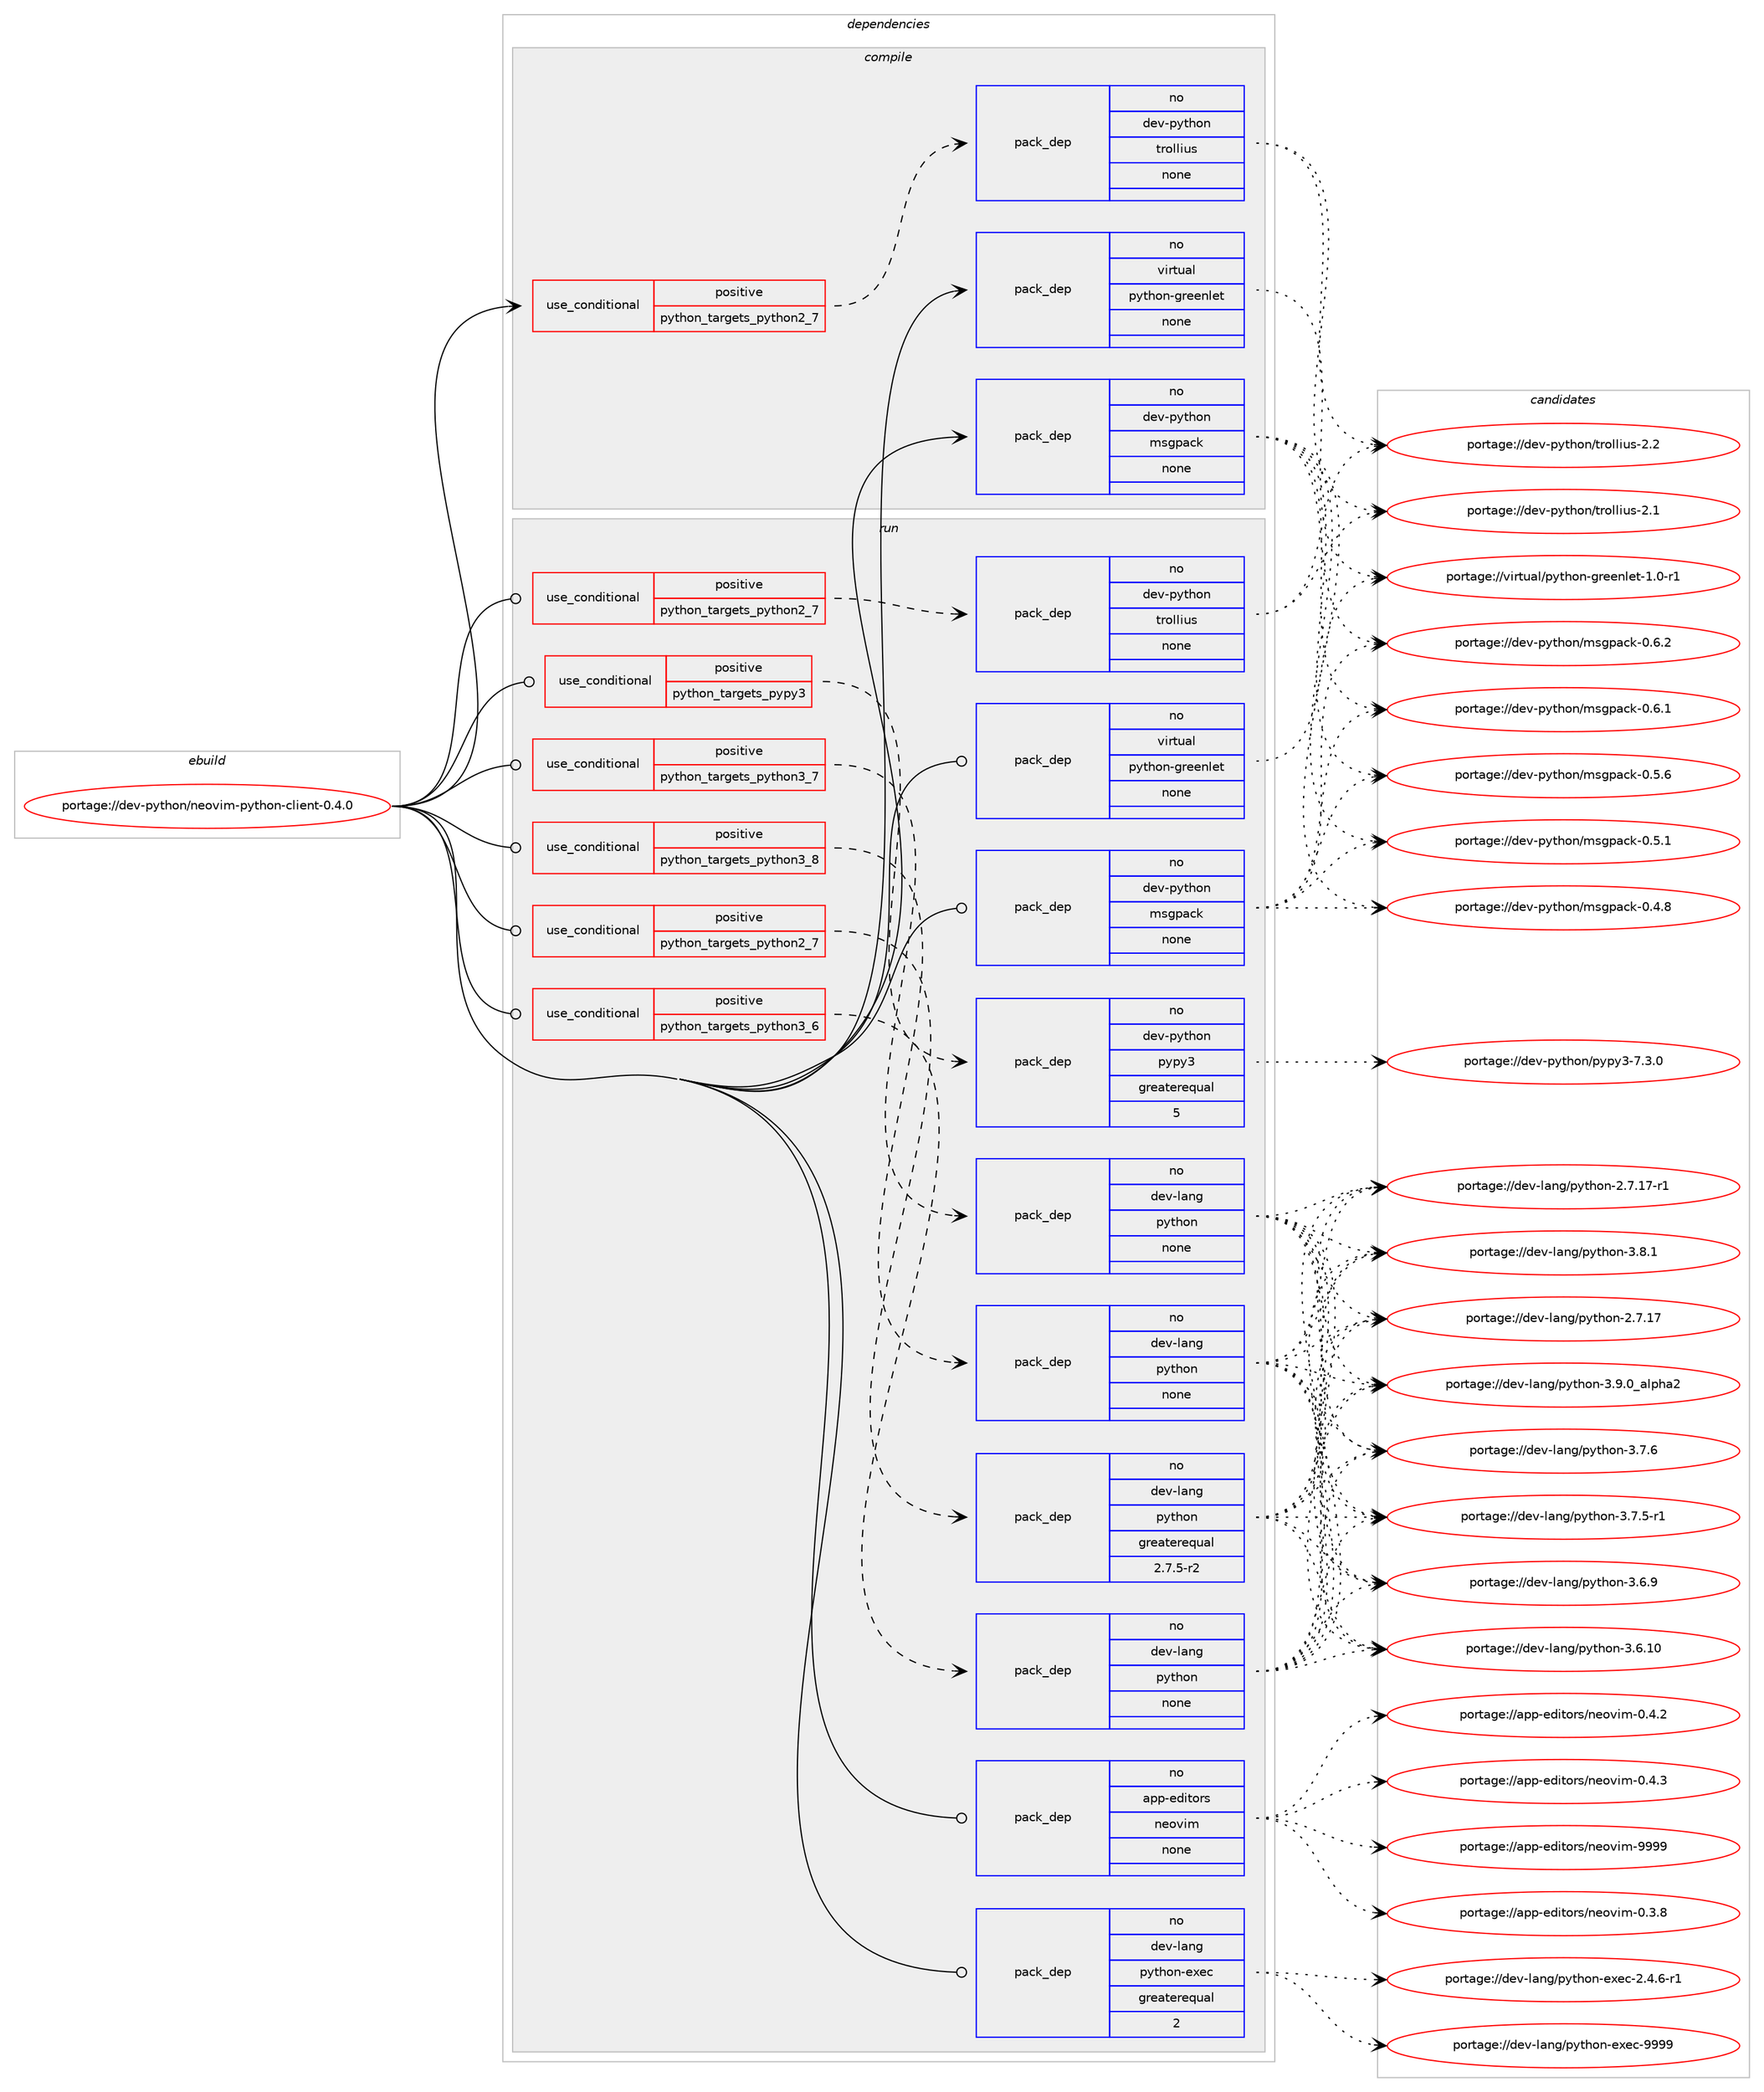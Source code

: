 digraph prolog {

# *************
# Graph options
# *************

newrank=true;
concentrate=true;
compound=true;
graph [rankdir=LR,fontname=Helvetica,fontsize=10,ranksep=1.5];#, ranksep=2.5, nodesep=0.2];
edge  [arrowhead=vee];
node  [fontname=Helvetica,fontsize=10];

# **********
# The ebuild
# **********

subgraph cluster_leftcol {
color=gray;
rank=same;
label=<<i>ebuild</i>>;
id [label="portage://dev-python/neovim-python-client-0.4.0", color=red, width=4, href="../dev-python/neovim-python-client-0.4.0.svg"];
}

# ****************
# The dependencies
# ****************

subgraph cluster_midcol {
color=gray;
label=<<i>dependencies</i>>;
subgraph cluster_compile {
fillcolor="#eeeeee";
style=filled;
label=<<i>compile</i>>;
subgraph cond112432 {
dependency448790 [label=<<TABLE BORDER="0" CELLBORDER="1" CELLSPACING="0" CELLPADDING="4"><TR><TD ROWSPAN="3" CELLPADDING="10">use_conditional</TD></TR><TR><TD>positive</TD></TR><TR><TD>python_targets_python2_7</TD></TR></TABLE>>, shape=none, color=red];
subgraph pack331378 {
dependency448791 [label=<<TABLE BORDER="0" CELLBORDER="1" CELLSPACING="0" CELLPADDING="4" WIDTH="220"><TR><TD ROWSPAN="6" CELLPADDING="30">pack_dep</TD></TR><TR><TD WIDTH="110">no</TD></TR><TR><TD>dev-python</TD></TR><TR><TD>trollius</TD></TR><TR><TD>none</TD></TR><TR><TD></TD></TR></TABLE>>, shape=none, color=blue];
}
dependency448790:e -> dependency448791:w [weight=20,style="dashed",arrowhead="vee"];
}
id:e -> dependency448790:w [weight=20,style="solid",arrowhead="vee"];
subgraph pack331379 {
dependency448792 [label=<<TABLE BORDER="0" CELLBORDER="1" CELLSPACING="0" CELLPADDING="4" WIDTH="220"><TR><TD ROWSPAN="6" CELLPADDING="30">pack_dep</TD></TR><TR><TD WIDTH="110">no</TD></TR><TR><TD>dev-python</TD></TR><TR><TD>msgpack</TD></TR><TR><TD>none</TD></TR><TR><TD></TD></TR></TABLE>>, shape=none, color=blue];
}
id:e -> dependency448792:w [weight=20,style="solid",arrowhead="vee"];
subgraph pack331380 {
dependency448793 [label=<<TABLE BORDER="0" CELLBORDER="1" CELLSPACING="0" CELLPADDING="4" WIDTH="220"><TR><TD ROWSPAN="6" CELLPADDING="30">pack_dep</TD></TR><TR><TD WIDTH="110">no</TD></TR><TR><TD>virtual</TD></TR><TR><TD>python-greenlet</TD></TR><TR><TD>none</TD></TR><TR><TD></TD></TR></TABLE>>, shape=none, color=blue];
}
id:e -> dependency448793:w [weight=20,style="solid",arrowhead="vee"];
}
subgraph cluster_compileandrun {
fillcolor="#eeeeee";
style=filled;
label=<<i>compile and run</i>>;
}
subgraph cluster_run {
fillcolor="#eeeeee";
style=filled;
label=<<i>run</i>>;
subgraph cond112433 {
dependency448794 [label=<<TABLE BORDER="0" CELLBORDER="1" CELLSPACING="0" CELLPADDING="4"><TR><TD ROWSPAN="3" CELLPADDING="10">use_conditional</TD></TR><TR><TD>positive</TD></TR><TR><TD>python_targets_pypy3</TD></TR></TABLE>>, shape=none, color=red];
subgraph pack331381 {
dependency448795 [label=<<TABLE BORDER="0" CELLBORDER="1" CELLSPACING="0" CELLPADDING="4" WIDTH="220"><TR><TD ROWSPAN="6" CELLPADDING="30">pack_dep</TD></TR><TR><TD WIDTH="110">no</TD></TR><TR><TD>dev-python</TD></TR><TR><TD>pypy3</TD></TR><TR><TD>greaterequal</TD></TR><TR><TD>5</TD></TR></TABLE>>, shape=none, color=blue];
}
dependency448794:e -> dependency448795:w [weight=20,style="dashed",arrowhead="vee"];
}
id:e -> dependency448794:w [weight=20,style="solid",arrowhead="odot"];
subgraph cond112434 {
dependency448796 [label=<<TABLE BORDER="0" CELLBORDER="1" CELLSPACING="0" CELLPADDING="4"><TR><TD ROWSPAN="3" CELLPADDING="10">use_conditional</TD></TR><TR><TD>positive</TD></TR><TR><TD>python_targets_python2_7</TD></TR></TABLE>>, shape=none, color=red];
subgraph pack331382 {
dependency448797 [label=<<TABLE BORDER="0" CELLBORDER="1" CELLSPACING="0" CELLPADDING="4" WIDTH="220"><TR><TD ROWSPAN="6" CELLPADDING="30">pack_dep</TD></TR><TR><TD WIDTH="110">no</TD></TR><TR><TD>dev-lang</TD></TR><TR><TD>python</TD></TR><TR><TD>greaterequal</TD></TR><TR><TD>2.7.5-r2</TD></TR></TABLE>>, shape=none, color=blue];
}
dependency448796:e -> dependency448797:w [weight=20,style="dashed",arrowhead="vee"];
}
id:e -> dependency448796:w [weight=20,style="solid",arrowhead="odot"];
subgraph cond112435 {
dependency448798 [label=<<TABLE BORDER="0" CELLBORDER="1" CELLSPACING="0" CELLPADDING="4"><TR><TD ROWSPAN="3" CELLPADDING="10">use_conditional</TD></TR><TR><TD>positive</TD></TR><TR><TD>python_targets_python2_7</TD></TR></TABLE>>, shape=none, color=red];
subgraph pack331383 {
dependency448799 [label=<<TABLE BORDER="0" CELLBORDER="1" CELLSPACING="0" CELLPADDING="4" WIDTH="220"><TR><TD ROWSPAN="6" CELLPADDING="30">pack_dep</TD></TR><TR><TD WIDTH="110">no</TD></TR><TR><TD>dev-python</TD></TR><TR><TD>trollius</TD></TR><TR><TD>none</TD></TR><TR><TD></TD></TR></TABLE>>, shape=none, color=blue];
}
dependency448798:e -> dependency448799:w [weight=20,style="dashed",arrowhead="vee"];
}
id:e -> dependency448798:w [weight=20,style="solid",arrowhead="odot"];
subgraph cond112436 {
dependency448800 [label=<<TABLE BORDER="0" CELLBORDER="1" CELLSPACING="0" CELLPADDING="4"><TR><TD ROWSPAN="3" CELLPADDING="10">use_conditional</TD></TR><TR><TD>positive</TD></TR><TR><TD>python_targets_python3_6</TD></TR></TABLE>>, shape=none, color=red];
subgraph pack331384 {
dependency448801 [label=<<TABLE BORDER="0" CELLBORDER="1" CELLSPACING="0" CELLPADDING="4" WIDTH="220"><TR><TD ROWSPAN="6" CELLPADDING="30">pack_dep</TD></TR><TR><TD WIDTH="110">no</TD></TR><TR><TD>dev-lang</TD></TR><TR><TD>python</TD></TR><TR><TD>none</TD></TR><TR><TD></TD></TR></TABLE>>, shape=none, color=blue];
}
dependency448800:e -> dependency448801:w [weight=20,style="dashed",arrowhead="vee"];
}
id:e -> dependency448800:w [weight=20,style="solid",arrowhead="odot"];
subgraph cond112437 {
dependency448802 [label=<<TABLE BORDER="0" CELLBORDER="1" CELLSPACING="0" CELLPADDING="4"><TR><TD ROWSPAN="3" CELLPADDING="10">use_conditional</TD></TR><TR><TD>positive</TD></TR><TR><TD>python_targets_python3_7</TD></TR></TABLE>>, shape=none, color=red];
subgraph pack331385 {
dependency448803 [label=<<TABLE BORDER="0" CELLBORDER="1" CELLSPACING="0" CELLPADDING="4" WIDTH="220"><TR><TD ROWSPAN="6" CELLPADDING="30">pack_dep</TD></TR><TR><TD WIDTH="110">no</TD></TR><TR><TD>dev-lang</TD></TR><TR><TD>python</TD></TR><TR><TD>none</TD></TR><TR><TD></TD></TR></TABLE>>, shape=none, color=blue];
}
dependency448802:e -> dependency448803:w [weight=20,style="dashed",arrowhead="vee"];
}
id:e -> dependency448802:w [weight=20,style="solid",arrowhead="odot"];
subgraph cond112438 {
dependency448804 [label=<<TABLE BORDER="0" CELLBORDER="1" CELLSPACING="0" CELLPADDING="4"><TR><TD ROWSPAN="3" CELLPADDING="10">use_conditional</TD></TR><TR><TD>positive</TD></TR><TR><TD>python_targets_python3_8</TD></TR></TABLE>>, shape=none, color=red];
subgraph pack331386 {
dependency448805 [label=<<TABLE BORDER="0" CELLBORDER="1" CELLSPACING="0" CELLPADDING="4" WIDTH="220"><TR><TD ROWSPAN="6" CELLPADDING="30">pack_dep</TD></TR><TR><TD WIDTH="110">no</TD></TR><TR><TD>dev-lang</TD></TR><TR><TD>python</TD></TR><TR><TD>none</TD></TR><TR><TD></TD></TR></TABLE>>, shape=none, color=blue];
}
dependency448804:e -> dependency448805:w [weight=20,style="dashed",arrowhead="vee"];
}
id:e -> dependency448804:w [weight=20,style="solid",arrowhead="odot"];
subgraph pack331387 {
dependency448806 [label=<<TABLE BORDER="0" CELLBORDER="1" CELLSPACING="0" CELLPADDING="4" WIDTH="220"><TR><TD ROWSPAN="6" CELLPADDING="30">pack_dep</TD></TR><TR><TD WIDTH="110">no</TD></TR><TR><TD>app-editors</TD></TR><TR><TD>neovim</TD></TR><TR><TD>none</TD></TR><TR><TD></TD></TR></TABLE>>, shape=none, color=blue];
}
id:e -> dependency448806:w [weight=20,style="solid",arrowhead="odot"];
subgraph pack331388 {
dependency448807 [label=<<TABLE BORDER="0" CELLBORDER="1" CELLSPACING="0" CELLPADDING="4" WIDTH="220"><TR><TD ROWSPAN="6" CELLPADDING="30">pack_dep</TD></TR><TR><TD WIDTH="110">no</TD></TR><TR><TD>dev-lang</TD></TR><TR><TD>python-exec</TD></TR><TR><TD>greaterequal</TD></TR><TR><TD>2</TD></TR></TABLE>>, shape=none, color=blue];
}
id:e -> dependency448807:w [weight=20,style="solid",arrowhead="odot"];
subgraph pack331389 {
dependency448808 [label=<<TABLE BORDER="0" CELLBORDER="1" CELLSPACING="0" CELLPADDING="4" WIDTH="220"><TR><TD ROWSPAN="6" CELLPADDING="30">pack_dep</TD></TR><TR><TD WIDTH="110">no</TD></TR><TR><TD>dev-python</TD></TR><TR><TD>msgpack</TD></TR><TR><TD>none</TD></TR><TR><TD></TD></TR></TABLE>>, shape=none, color=blue];
}
id:e -> dependency448808:w [weight=20,style="solid",arrowhead="odot"];
subgraph pack331390 {
dependency448809 [label=<<TABLE BORDER="0" CELLBORDER="1" CELLSPACING="0" CELLPADDING="4" WIDTH="220"><TR><TD ROWSPAN="6" CELLPADDING="30">pack_dep</TD></TR><TR><TD WIDTH="110">no</TD></TR><TR><TD>virtual</TD></TR><TR><TD>python-greenlet</TD></TR><TR><TD>none</TD></TR><TR><TD></TD></TR></TABLE>>, shape=none, color=blue];
}
id:e -> dependency448809:w [weight=20,style="solid",arrowhead="odot"];
}
}

# **************
# The candidates
# **************

subgraph cluster_choices {
rank=same;
color=gray;
label=<<i>candidates</i>>;

subgraph choice331378 {
color=black;
nodesep=1;
choice100101118451121211161041111104711611411110810810511711545504650 [label="portage://dev-python/trollius-2.2", color=red, width=4,href="../dev-python/trollius-2.2.svg"];
choice100101118451121211161041111104711611411110810810511711545504649 [label="portage://dev-python/trollius-2.1", color=red, width=4,href="../dev-python/trollius-2.1.svg"];
dependency448791:e -> choice100101118451121211161041111104711611411110810810511711545504650:w [style=dotted,weight="100"];
dependency448791:e -> choice100101118451121211161041111104711611411110810810511711545504649:w [style=dotted,weight="100"];
}
subgraph choice331379 {
color=black;
nodesep=1;
choice10010111845112121116104111110471091151031129799107454846544650 [label="portage://dev-python/msgpack-0.6.2", color=red, width=4,href="../dev-python/msgpack-0.6.2.svg"];
choice10010111845112121116104111110471091151031129799107454846544649 [label="portage://dev-python/msgpack-0.6.1", color=red, width=4,href="../dev-python/msgpack-0.6.1.svg"];
choice10010111845112121116104111110471091151031129799107454846534654 [label="portage://dev-python/msgpack-0.5.6", color=red, width=4,href="../dev-python/msgpack-0.5.6.svg"];
choice10010111845112121116104111110471091151031129799107454846534649 [label="portage://dev-python/msgpack-0.5.1", color=red, width=4,href="../dev-python/msgpack-0.5.1.svg"];
choice10010111845112121116104111110471091151031129799107454846524656 [label="portage://dev-python/msgpack-0.4.8", color=red, width=4,href="../dev-python/msgpack-0.4.8.svg"];
dependency448792:e -> choice10010111845112121116104111110471091151031129799107454846544650:w [style=dotted,weight="100"];
dependency448792:e -> choice10010111845112121116104111110471091151031129799107454846544649:w [style=dotted,weight="100"];
dependency448792:e -> choice10010111845112121116104111110471091151031129799107454846534654:w [style=dotted,weight="100"];
dependency448792:e -> choice10010111845112121116104111110471091151031129799107454846534649:w [style=dotted,weight="100"];
dependency448792:e -> choice10010111845112121116104111110471091151031129799107454846524656:w [style=dotted,weight="100"];
}
subgraph choice331380 {
color=black;
nodesep=1;
choice118105114116117971084711212111610411111045103114101101110108101116454946484511449 [label="portage://virtual/python-greenlet-1.0-r1", color=red, width=4,href="../virtual/python-greenlet-1.0-r1.svg"];
dependency448793:e -> choice118105114116117971084711212111610411111045103114101101110108101116454946484511449:w [style=dotted,weight="100"];
}
subgraph choice331381 {
color=black;
nodesep=1;
choice100101118451121211161041111104711212111212151455546514648 [label="portage://dev-python/pypy3-7.3.0", color=red, width=4,href="../dev-python/pypy3-7.3.0.svg"];
dependency448795:e -> choice100101118451121211161041111104711212111212151455546514648:w [style=dotted,weight="100"];
}
subgraph choice331382 {
color=black;
nodesep=1;
choice10010111845108971101034711212111610411111045514657464895971081121049750 [label="portage://dev-lang/python-3.9.0_alpha2", color=red, width=4,href="../dev-lang/python-3.9.0_alpha2.svg"];
choice100101118451089711010347112121116104111110455146564649 [label="portage://dev-lang/python-3.8.1", color=red, width=4,href="../dev-lang/python-3.8.1.svg"];
choice100101118451089711010347112121116104111110455146554654 [label="portage://dev-lang/python-3.7.6", color=red, width=4,href="../dev-lang/python-3.7.6.svg"];
choice1001011184510897110103471121211161041111104551465546534511449 [label="portage://dev-lang/python-3.7.5-r1", color=red, width=4,href="../dev-lang/python-3.7.5-r1.svg"];
choice100101118451089711010347112121116104111110455146544657 [label="portage://dev-lang/python-3.6.9", color=red, width=4,href="../dev-lang/python-3.6.9.svg"];
choice10010111845108971101034711212111610411111045514654464948 [label="portage://dev-lang/python-3.6.10", color=red, width=4,href="../dev-lang/python-3.6.10.svg"];
choice100101118451089711010347112121116104111110455046554649554511449 [label="portage://dev-lang/python-2.7.17-r1", color=red, width=4,href="../dev-lang/python-2.7.17-r1.svg"];
choice10010111845108971101034711212111610411111045504655464955 [label="portage://dev-lang/python-2.7.17", color=red, width=4,href="../dev-lang/python-2.7.17.svg"];
dependency448797:e -> choice10010111845108971101034711212111610411111045514657464895971081121049750:w [style=dotted,weight="100"];
dependency448797:e -> choice100101118451089711010347112121116104111110455146564649:w [style=dotted,weight="100"];
dependency448797:e -> choice100101118451089711010347112121116104111110455146554654:w [style=dotted,weight="100"];
dependency448797:e -> choice1001011184510897110103471121211161041111104551465546534511449:w [style=dotted,weight="100"];
dependency448797:e -> choice100101118451089711010347112121116104111110455146544657:w [style=dotted,weight="100"];
dependency448797:e -> choice10010111845108971101034711212111610411111045514654464948:w [style=dotted,weight="100"];
dependency448797:e -> choice100101118451089711010347112121116104111110455046554649554511449:w [style=dotted,weight="100"];
dependency448797:e -> choice10010111845108971101034711212111610411111045504655464955:w [style=dotted,weight="100"];
}
subgraph choice331383 {
color=black;
nodesep=1;
choice100101118451121211161041111104711611411110810810511711545504650 [label="portage://dev-python/trollius-2.2", color=red, width=4,href="../dev-python/trollius-2.2.svg"];
choice100101118451121211161041111104711611411110810810511711545504649 [label="portage://dev-python/trollius-2.1", color=red, width=4,href="../dev-python/trollius-2.1.svg"];
dependency448799:e -> choice100101118451121211161041111104711611411110810810511711545504650:w [style=dotted,weight="100"];
dependency448799:e -> choice100101118451121211161041111104711611411110810810511711545504649:w [style=dotted,weight="100"];
}
subgraph choice331384 {
color=black;
nodesep=1;
choice10010111845108971101034711212111610411111045514657464895971081121049750 [label="portage://dev-lang/python-3.9.0_alpha2", color=red, width=4,href="../dev-lang/python-3.9.0_alpha2.svg"];
choice100101118451089711010347112121116104111110455146564649 [label="portage://dev-lang/python-3.8.1", color=red, width=4,href="../dev-lang/python-3.8.1.svg"];
choice100101118451089711010347112121116104111110455146554654 [label="portage://dev-lang/python-3.7.6", color=red, width=4,href="../dev-lang/python-3.7.6.svg"];
choice1001011184510897110103471121211161041111104551465546534511449 [label="portage://dev-lang/python-3.7.5-r1", color=red, width=4,href="../dev-lang/python-3.7.5-r1.svg"];
choice100101118451089711010347112121116104111110455146544657 [label="portage://dev-lang/python-3.6.9", color=red, width=4,href="../dev-lang/python-3.6.9.svg"];
choice10010111845108971101034711212111610411111045514654464948 [label="portage://dev-lang/python-3.6.10", color=red, width=4,href="../dev-lang/python-3.6.10.svg"];
choice100101118451089711010347112121116104111110455046554649554511449 [label="portage://dev-lang/python-2.7.17-r1", color=red, width=4,href="../dev-lang/python-2.7.17-r1.svg"];
choice10010111845108971101034711212111610411111045504655464955 [label="portage://dev-lang/python-2.7.17", color=red, width=4,href="../dev-lang/python-2.7.17.svg"];
dependency448801:e -> choice10010111845108971101034711212111610411111045514657464895971081121049750:w [style=dotted,weight="100"];
dependency448801:e -> choice100101118451089711010347112121116104111110455146564649:w [style=dotted,weight="100"];
dependency448801:e -> choice100101118451089711010347112121116104111110455146554654:w [style=dotted,weight="100"];
dependency448801:e -> choice1001011184510897110103471121211161041111104551465546534511449:w [style=dotted,weight="100"];
dependency448801:e -> choice100101118451089711010347112121116104111110455146544657:w [style=dotted,weight="100"];
dependency448801:e -> choice10010111845108971101034711212111610411111045514654464948:w [style=dotted,weight="100"];
dependency448801:e -> choice100101118451089711010347112121116104111110455046554649554511449:w [style=dotted,weight="100"];
dependency448801:e -> choice10010111845108971101034711212111610411111045504655464955:w [style=dotted,weight="100"];
}
subgraph choice331385 {
color=black;
nodesep=1;
choice10010111845108971101034711212111610411111045514657464895971081121049750 [label="portage://dev-lang/python-3.9.0_alpha2", color=red, width=4,href="../dev-lang/python-3.9.0_alpha2.svg"];
choice100101118451089711010347112121116104111110455146564649 [label="portage://dev-lang/python-3.8.1", color=red, width=4,href="../dev-lang/python-3.8.1.svg"];
choice100101118451089711010347112121116104111110455146554654 [label="portage://dev-lang/python-3.7.6", color=red, width=4,href="../dev-lang/python-3.7.6.svg"];
choice1001011184510897110103471121211161041111104551465546534511449 [label="portage://dev-lang/python-3.7.5-r1", color=red, width=4,href="../dev-lang/python-3.7.5-r1.svg"];
choice100101118451089711010347112121116104111110455146544657 [label="portage://dev-lang/python-3.6.9", color=red, width=4,href="../dev-lang/python-3.6.9.svg"];
choice10010111845108971101034711212111610411111045514654464948 [label="portage://dev-lang/python-3.6.10", color=red, width=4,href="../dev-lang/python-3.6.10.svg"];
choice100101118451089711010347112121116104111110455046554649554511449 [label="portage://dev-lang/python-2.7.17-r1", color=red, width=4,href="../dev-lang/python-2.7.17-r1.svg"];
choice10010111845108971101034711212111610411111045504655464955 [label="portage://dev-lang/python-2.7.17", color=red, width=4,href="../dev-lang/python-2.7.17.svg"];
dependency448803:e -> choice10010111845108971101034711212111610411111045514657464895971081121049750:w [style=dotted,weight="100"];
dependency448803:e -> choice100101118451089711010347112121116104111110455146564649:w [style=dotted,weight="100"];
dependency448803:e -> choice100101118451089711010347112121116104111110455146554654:w [style=dotted,weight="100"];
dependency448803:e -> choice1001011184510897110103471121211161041111104551465546534511449:w [style=dotted,weight="100"];
dependency448803:e -> choice100101118451089711010347112121116104111110455146544657:w [style=dotted,weight="100"];
dependency448803:e -> choice10010111845108971101034711212111610411111045514654464948:w [style=dotted,weight="100"];
dependency448803:e -> choice100101118451089711010347112121116104111110455046554649554511449:w [style=dotted,weight="100"];
dependency448803:e -> choice10010111845108971101034711212111610411111045504655464955:w [style=dotted,weight="100"];
}
subgraph choice331386 {
color=black;
nodesep=1;
choice10010111845108971101034711212111610411111045514657464895971081121049750 [label="portage://dev-lang/python-3.9.0_alpha2", color=red, width=4,href="../dev-lang/python-3.9.0_alpha2.svg"];
choice100101118451089711010347112121116104111110455146564649 [label="portage://dev-lang/python-3.8.1", color=red, width=4,href="../dev-lang/python-3.8.1.svg"];
choice100101118451089711010347112121116104111110455146554654 [label="portage://dev-lang/python-3.7.6", color=red, width=4,href="../dev-lang/python-3.7.6.svg"];
choice1001011184510897110103471121211161041111104551465546534511449 [label="portage://dev-lang/python-3.7.5-r1", color=red, width=4,href="../dev-lang/python-3.7.5-r1.svg"];
choice100101118451089711010347112121116104111110455146544657 [label="portage://dev-lang/python-3.6.9", color=red, width=4,href="../dev-lang/python-3.6.9.svg"];
choice10010111845108971101034711212111610411111045514654464948 [label="portage://dev-lang/python-3.6.10", color=red, width=4,href="../dev-lang/python-3.6.10.svg"];
choice100101118451089711010347112121116104111110455046554649554511449 [label="portage://dev-lang/python-2.7.17-r1", color=red, width=4,href="../dev-lang/python-2.7.17-r1.svg"];
choice10010111845108971101034711212111610411111045504655464955 [label="portage://dev-lang/python-2.7.17", color=red, width=4,href="../dev-lang/python-2.7.17.svg"];
dependency448805:e -> choice10010111845108971101034711212111610411111045514657464895971081121049750:w [style=dotted,weight="100"];
dependency448805:e -> choice100101118451089711010347112121116104111110455146564649:w [style=dotted,weight="100"];
dependency448805:e -> choice100101118451089711010347112121116104111110455146554654:w [style=dotted,weight="100"];
dependency448805:e -> choice1001011184510897110103471121211161041111104551465546534511449:w [style=dotted,weight="100"];
dependency448805:e -> choice100101118451089711010347112121116104111110455146544657:w [style=dotted,weight="100"];
dependency448805:e -> choice10010111845108971101034711212111610411111045514654464948:w [style=dotted,weight="100"];
dependency448805:e -> choice100101118451089711010347112121116104111110455046554649554511449:w [style=dotted,weight="100"];
dependency448805:e -> choice10010111845108971101034711212111610411111045504655464955:w [style=dotted,weight="100"];
}
subgraph choice331387 {
color=black;
nodesep=1;
choice9711211245101100105116111114115471101011111181051094557575757 [label="portage://app-editors/neovim-9999", color=red, width=4,href="../app-editors/neovim-9999.svg"];
choice971121124510110010511611111411547110101111118105109454846524651 [label="portage://app-editors/neovim-0.4.3", color=red, width=4,href="../app-editors/neovim-0.4.3.svg"];
choice971121124510110010511611111411547110101111118105109454846524650 [label="portage://app-editors/neovim-0.4.2", color=red, width=4,href="../app-editors/neovim-0.4.2.svg"];
choice971121124510110010511611111411547110101111118105109454846514656 [label="portage://app-editors/neovim-0.3.8", color=red, width=4,href="../app-editors/neovim-0.3.8.svg"];
dependency448806:e -> choice9711211245101100105116111114115471101011111181051094557575757:w [style=dotted,weight="100"];
dependency448806:e -> choice971121124510110010511611111411547110101111118105109454846524651:w [style=dotted,weight="100"];
dependency448806:e -> choice971121124510110010511611111411547110101111118105109454846524650:w [style=dotted,weight="100"];
dependency448806:e -> choice971121124510110010511611111411547110101111118105109454846514656:w [style=dotted,weight="100"];
}
subgraph choice331388 {
color=black;
nodesep=1;
choice10010111845108971101034711212111610411111045101120101994557575757 [label="portage://dev-lang/python-exec-9999", color=red, width=4,href="../dev-lang/python-exec-9999.svg"];
choice10010111845108971101034711212111610411111045101120101994550465246544511449 [label="portage://dev-lang/python-exec-2.4.6-r1", color=red, width=4,href="../dev-lang/python-exec-2.4.6-r1.svg"];
dependency448807:e -> choice10010111845108971101034711212111610411111045101120101994557575757:w [style=dotted,weight="100"];
dependency448807:e -> choice10010111845108971101034711212111610411111045101120101994550465246544511449:w [style=dotted,weight="100"];
}
subgraph choice331389 {
color=black;
nodesep=1;
choice10010111845112121116104111110471091151031129799107454846544650 [label="portage://dev-python/msgpack-0.6.2", color=red, width=4,href="../dev-python/msgpack-0.6.2.svg"];
choice10010111845112121116104111110471091151031129799107454846544649 [label="portage://dev-python/msgpack-0.6.1", color=red, width=4,href="../dev-python/msgpack-0.6.1.svg"];
choice10010111845112121116104111110471091151031129799107454846534654 [label="portage://dev-python/msgpack-0.5.6", color=red, width=4,href="../dev-python/msgpack-0.5.6.svg"];
choice10010111845112121116104111110471091151031129799107454846534649 [label="portage://dev-python/msgpack-0.5.1", color=red, width=4,href="../dev-python/msgpack-0.5.1.svg"];
choice10010111845112121116104111110471091151031129799107454846524656 [label="portage://dev-python/msgpack-0.4.8", color=red, width=4,href="../dev-python/msgpack-0.4.8.svg"];
dependency448808:e -> choice10010111845112121116104111110471091151031129799107454846544650:w [style=dotted,weight="100"];
dependency448808:e -> choice10010111845112121116104111110471091151031129799107454846544649:w [style=dotted,weight="100"];
dependency448808:e -> choice10010111845112121116104111110471091151031129799107454846534654:w [style=dotted,weight="100"];
dependency448808:e -> choice10010111845112121116104111110471091151031129799107454846534649:w [style=dotted,weight="100"];
dependency448808:e -> choice10010111845112121116104111110471091151031129799107454846524656:w [style=dotted,weight="100"];
}
subgraph choice331390 {
color=black;
nodesep=1;
choice118105114116117971084711212111610411111045103114101101110108101116454946484511449 [label="portage://virtual/python-greenlet-1.0-r1", color=red, width=4,href="../virtual/python-greenlet-1.0-r1.svg"];
dependency448809:e -> choice118105114116117971084711212111610411111045103114101101110108101116454946484511449:w [style=dotted,weight="100"];
}
}

}
